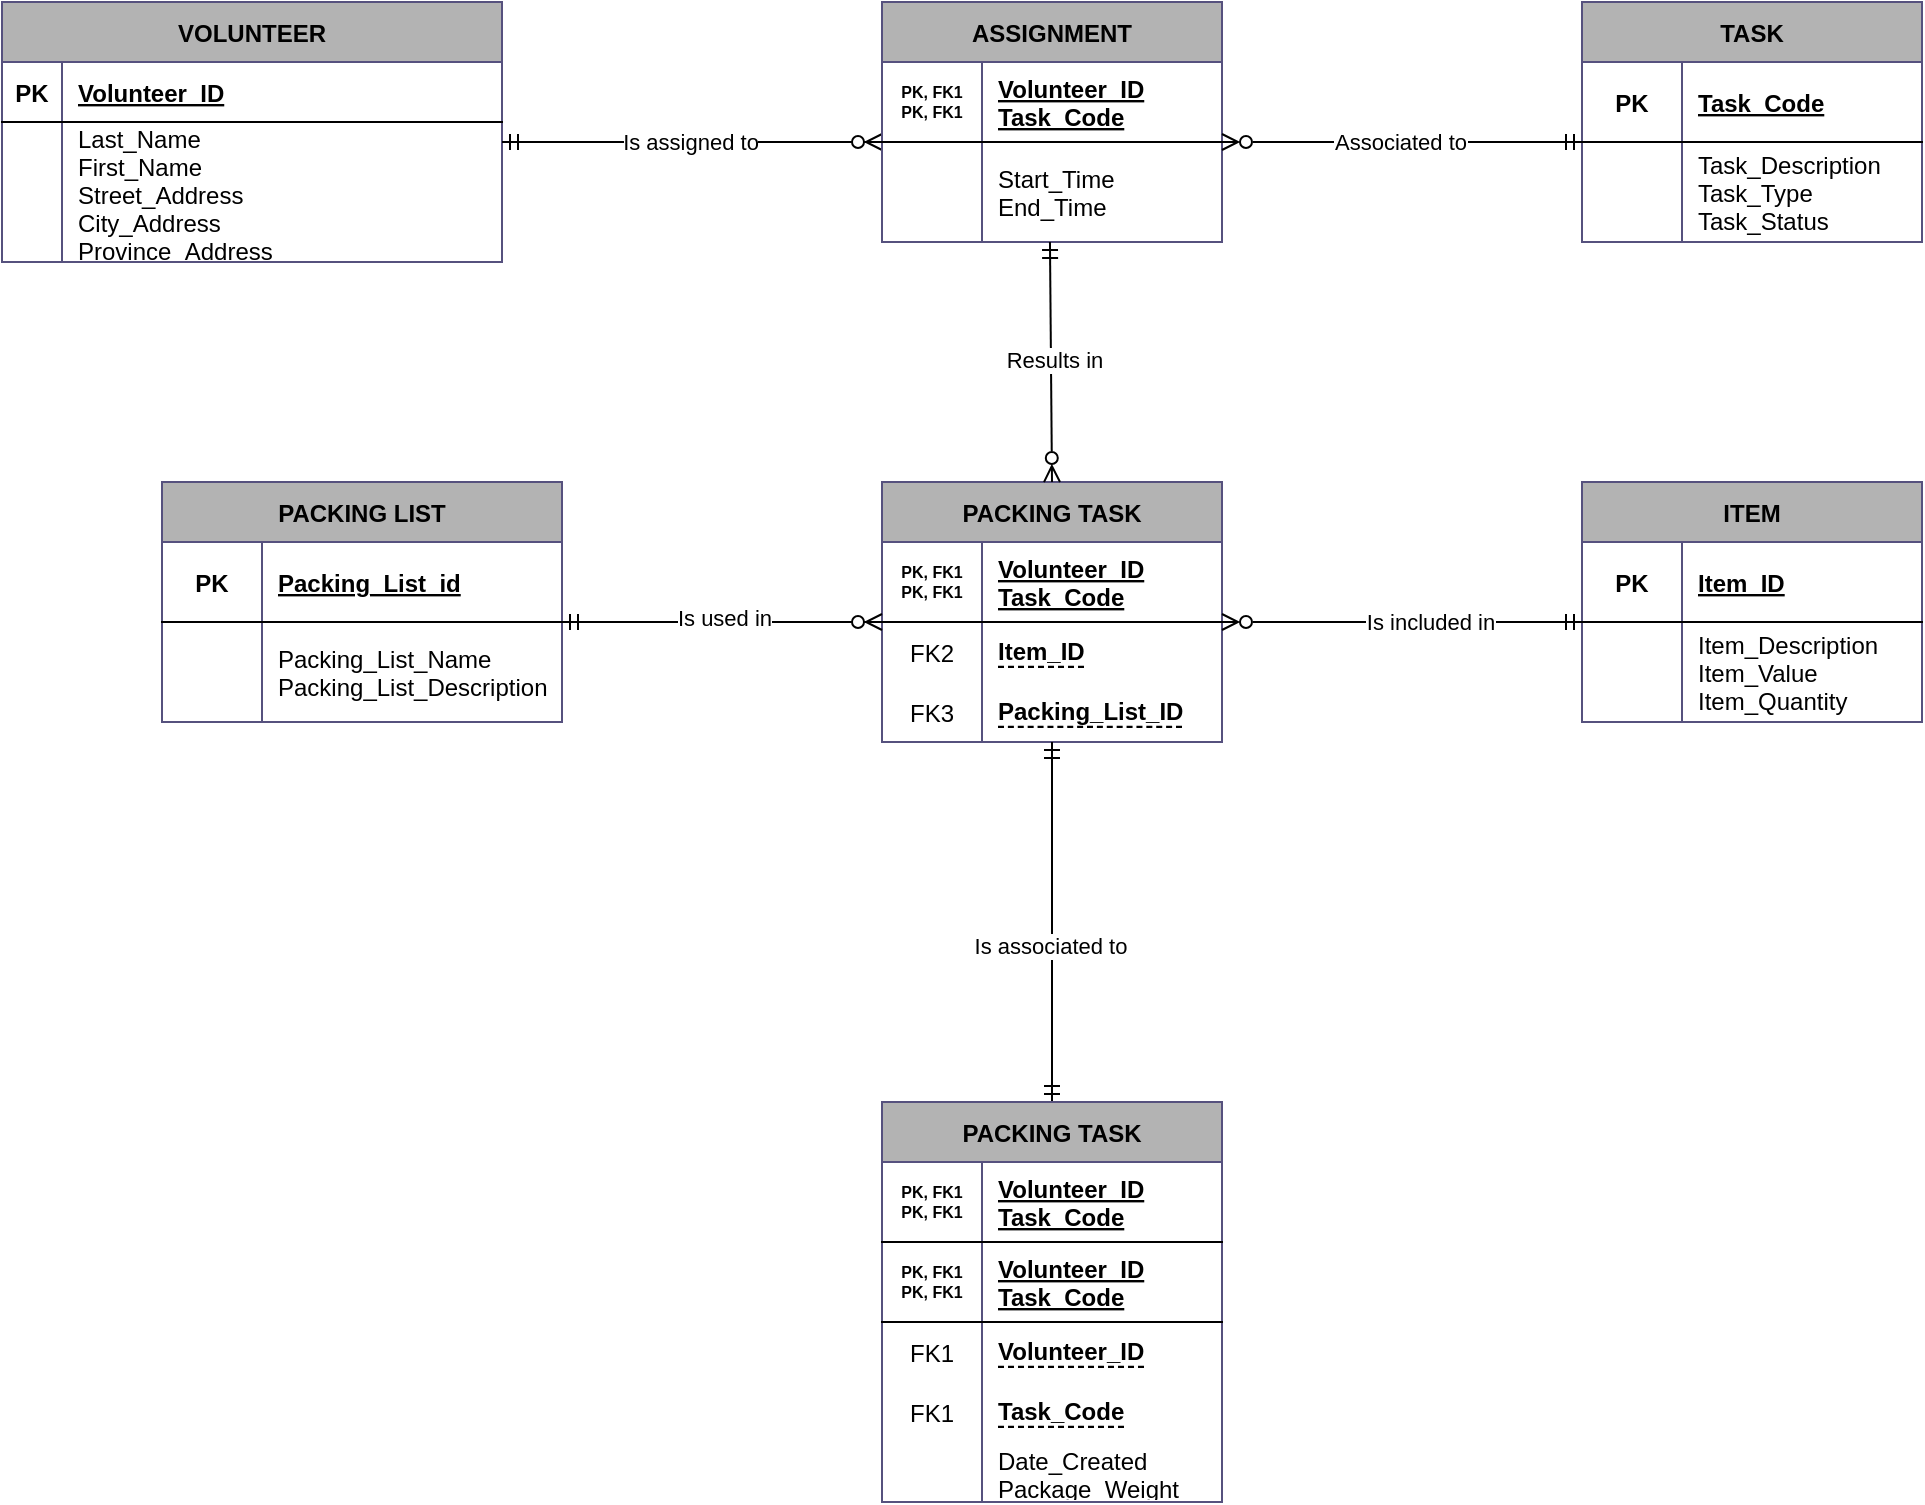 <mxfile version="23.1.6" type="github">
  <diagram id="R2lEEEUBdFMjLlhIrx00" name="Page-1">
    <mxGraphModel dx="1075" dy="610" grid="1" gridSize="10" guides="1" tooltips="1" connect="1" arrows="1" fold="1" page="1" pageScale="1" pageWidth="850" pageHeight="1100" background="#ffffff" math="0" shadow="0" extFonts="Permanent Marker^https://fonts.googleapis.com/css?family=Permanent+Marker">
      <root>
        <mxCell id="0" />
        <mxCell id="1" parent="0" />
        <mxCell id="C-vyLk0tnHw3VtMMgP7b-23" value="VOLUNTEER" style="shape=table;startSize=30;container=1;collapsible=1;childLayout=tableLayout;fixedRows=1;rowLines=0;fontStyle=1;align=center;resizeLast=1;labelBackgroundColor=none;fillColor=#B3B3B3;strokeColor=#56517e;" parent="1" vertex="1">
          <mxGeometry x="120" y="120" width="250" height="130" as="geometry" />
        </mxCell>
        <mxCell id="C-vyLk0tnHw3VtMMgP7b-24" value="" style="shape=partialRectangle;collapsible=0;dropTarget=0;pointerEvents=0;fillColor=none;points=[[0,0.5],[1,0.5]];portConstraint=eastwest;top=0;left=0;right=0;bottom=1;" parent="C-vyLk0tnHw3VtMMgP7b-23" vertex="1">
          <mxGeometry y="30" width="250" height="30" as="geometry" />
        </mxCell>
        <mxCell id="C-vyLk0tnHw3VtMMgP7b-25" value="PK" style="shape=partialRectangle;overflow=hidden;connectable=0;fillColor=none;top=0;left=0;bottom=0;right=0;fontStyle=1;" parent="C-vyLk0tnHw3VtMMgP7b-24" vertex="1">
          <mxGeometry width="30" height="30" as="geometry">
            <mxRectangle width="30" height="30" as="alternateBounds" />
          </mxGeometry>
        </mxCell>
        <mxCell id="C-vyLk0tnHw3VtMMgP7b-26" value="Volunteer_ID" style="shape=partialRectangle;overflow=hidden;connectable=0;fillColor=none;top=0;left=0;bottom=0;right=0;align=left;spacingLeft=6;fontStyle=5;" parent="C-vyLk0tnHw3VtMMgP7b-24" vertex="1">
          <mxGeometry x="30" width="220" height="30" as="geometry">
            <mxRectangle width="220" height="30" as="alternateBounds" />
          </mxGeometry>
        </mxCell>
        <mxCell id="C-vyLk0tnHw3VtMMgP7b-27" value="" style="shape=partialRectangle;collapsible=0;dropTarget=0;pointerEvents=0;fillColor=none;points=[[0,0.5],[1,0.5]];portConstraint=eastwest;top=0;left=0;right=0;bottom=0;" parent="C-vyLk0tnHw3VtMMgP7b-23" vertex="1">
          <mxGeometry y="60" width="250" height="70" as="geometry" />
        </mxCell>
        <mxCell id="C-vyLk0tnHw3VtMMgP7b-28" value="" style="shape=partialRectangle;overflow=hidden;connectable=0;fillColor=none;top=0;left=0;bottom=0;right=0;" parent="C-vyLk0tnHw3VtMMgP7b-27" vertex="1">
          <mxGeometry width="30" height="70" as="geometry">
            <mxRectangle width="30" height="70" as="alternateBounds" />
          </mxGeometry>
        </mxCell>
        <mxCell id="C-vyLk0tnHw3VtMMgP7b-29" value="Last_Name&#xa;First_Name&#xa;Street_Address&#xa;City_Address&#xa;Province_Address&#xa;Postal_Code" style="shape=partialRectangle;overflow=hidden;connectable=0;fillColor=none;top=0;left=0;bottom=0;right=0;align=left;spacingLeft=6;" parent="C-vyLk0tnHw3VtMMgP7b-27" vertex="1">
          <mxGeometry x="30" width="220" height="70" as="geometry">
            <mxRectangle width="220" height="70" as="alternateBounds" />
          </mxGeometry>
        </mxCell>
        <mxCell id="iro-7hl1AbE_OolFZRHx-3" value="" style="edgeStyle=entityRelationEdgeStyle;fontSize=12;html=1;endArrow=ERzeroToMany;startArrow=ERmandOne;rounded=0;exitX=1;exitY=0.143;exitDx=0;exitDy=0;exitPerimeter=0;entryX=0;entryY=0;entryDx=0;entryDy=0;entryPerimeter=0;" edge="1" parent="1" source="C-vyLk0tnHw3VtMMgP7b-27" target="iro-7hl1AbE_OolFZRHx-8">
          <mxGeometry width="100" height="100" relative="1" as="geometry">
            <mxPoint x="340" y="380" as="sourcePoint" />
            <mxPoint x="480" y="220.01" as="targetPoint" />
            <Array as="points">
              <mxPoint x="430" y="250" />
            </Array>
          </mxGeometry>
        </mxCell>
        <mxCell id="iro-7hl1AbE_OolFZRHx-69" value="Is assigned to" style="edgeLabel;html=1;align=center;verticalAlign=middle;resizable=0;points=[];" vertex="1" connectable="0" parent="iro-7hl1AbE_OolFZRHx-3">
          <mxGeometry x="-0.011" y="-1" relative="1" as="geometry">
            <mxPoint y="-1" as="offset" />
          </mxGeometry>
        </mxCell>
        <mxCell id="iro-7hl1AbE_OolFZRHx-4" value="ASSIGNMENT" style="shape=table;startSize=30;container=1;collapsible=1;childLayout=tableLayout;fixedRows=1;rowLines=0;fontStyle=1;align=center;resizeLast=1;labelBackgroundColor=none;fillColor=#B3B3B3;strokeColor=#56517e;" vertex="1" parent="1">
          <mxGeometry x="560" y="120" width="170" height="120" as="geometry" />
        </mxCell>
        <mxCell id="iro-7hl1AbE_OolFZRHx-5" value="" style="shape=partialRectangle;collapsible=0;dropTarget=0;pointerEvents=0;fillColor=none;points=[[0,0.5],[1,0.5]];portConstraint=eastwest;top=0;left=0;right=0;bottom=1;" vertex="1" parent="iro-7hl1AbE_OolFZRHx-4">
          <mxGeometry y="30" width="170" height="40" as="geometry" />
        </mxCell>
        <mxCell id="iro-7hl1AbE_OolFZRHx-6" value="PK, FK1&#xa;PK, FK1" style="shape=partialRectangle;overflow=hidden;connectable=0;fillColor=none;top=0;left=0;bottom=0;right=0;fontStyle=1;fontSize=8;" vertex="1" parent="iro-7hl1AbE_OolFZRHx-5">
          <mxGeometry width="50" height="40" as="geometry">
            <mxRectangle width="50" height="40" as="alternateBounds" />
          </mxGeometry>
        </mxCell>
        <mxCell id="iro-7hl1AbE_OolFZRHx-7" value="Volunteer_ID&#xa;Task_Code" style="shape=partialRectangle;overflow=hidden;connectable=0;fillColor=none;top=0;left=0;bottom=0;right=0;align=left;spacingLeft=6;fontStyle=5;" vertex="1" parent="iro-7hl1AbE_OolFZRHx-5">
          <mxGeometry x="50" width="120" height="40" as="geometry">
            <mxRectangle width="120" height="40" as="alternateBounds" />
          </mxGeometry>
        </mxCell>
        <mxCell id="iro-7hl1AbE_OolFZRHx-8" value="" style="shape=partialRectangle;collapsible=0;dropTarget=0;pointerEvents=0;fillColor=none;points=[[0,0.5],[1,0.5]];portConstraint=eastwest;top=0;left=0;right=0;bottom=0;" vertex="1" parent="iro-7hl1AbE_OolFZRHx-4">
          <mxGeometry y="70" width="170" height="50" as="geometry" />
        </mxCell>
        <mxCell id="iro-7hl1AbE_OolFZRHx-9" value="" style="shape=partialRectangle;overflow=hidden;connectable=0;fillColor=none;top=0;left=0;bottom=0;right=0;" vertex="1" parent="iro-7hl1AbE_OolFZRHx-8">
          <mxGeometry width="50" height="50" as="geometry">
            <mxRectangle width="50" height="50" as="alternateBounds" />
          </mxGeometry>
        </mxCell>
        <mxCell id="iro-7hl1AbE_OolFZRHx-10" value="Start_Time&#xa;End_Time" style="shape=partialRectangle;overflow=hidden;connectable=0;fillColor=none;top=0;left=0;bottom=0;right=0;align=left;spacingLeft=6;" vertex="1" parent="iro-7hl1AbE_OolFZRHx-8">
          <mxGeometry x="50" width="120" height="50" as="geometry">
            <mxRectangle width="120" height="50" as="alternateBounds" />
          </mxGeometry>
        </mxCell>
        <mxCell id="iro-7hl1AbE_OolFZRHx-15" value="TASK" style="shape=table;startSize=30;container=1;collapsible=1;childLayout=tableLayout;fixedRows=1;rowLines=0;fontStyle=1;align=center;resizeLast=1;labelBackgroundColor=none;fillColor=#B3B3B3;strokeColor=#56517e;" vertex="1" parent="1">
          <mxGeometry x="910" y="120" width="170" height="120" as="geometry" />
        </mxCell>
        <mxCell id="iro-7hl1AbE_OolFZRHx-16" value="" style="shape=partialRectangle;collapsible=0;dropTarget=0;pointerEvents=0;fillColor=none;points=[[0,0.5],[1,0.5]];portConstraint=eastwest;top=0;left=0;right=0;bottom=1;" vertex="1" parent="iro-7hl1AbE_OolFZRHx-15">
          <mxGeometry y="30" width="170" height="40" as="geometry" />
        </mxCell>
        <mxCell id="iro-7hl1AbE_OolFZRHx-17" value="PK" style="shape=partialRectangle;overflow=hidden;connectable=0;fillColor=none;top=0;left=0;bottom=0;right=0;fontStyle=1;fontSize=12;" vertex="1" parent="iro-7hl1AbE_OolFZRHx-16">
          <mxGeometry width="50" height="40" as="geometry">
            <mxRectangle width="50" height="40" as="alternateBounds" />
          </mxGeometry>
        </mxCell>
        <mxCell id="iro-7hl1AbE_OolFZRHx-18" value="Task_Code" style="shape=partialRectangle;overflow=hidden;connectable=0;fillColor=none;top=0;left=0;bottom=0;right=0;align=left;spacingLeft=6;fontStyle=5;" vertex="1" parent="iro-7hl1AbE_OolFZRHx-16">
          <mxGeometry x="50" width="120" height="40" as="geometry">
            <mxRectangle width="120" height="40" as="alternateBounds" />
          </mxGeometry>
        </mxCell>
        <mxCell id="iro-7hl1AbE_OolFZRHx-19" value="" style="shape=partialRectangle;collapsible=0;dropTarget=0;pointerEvents=0;fillColor=none;points=[[0,0.5],[1,0.5]];portConstraint=eastwest;top=0;left=0;right=0;bottom=0;" vertex="1" parent="iro-7hl1AbE_OolFZRHx-15">
          <mxGeometry y="70" width="170" height="50" as="geometry" />
        </mxCell>
        <mxCell id="iro-7hl1AbE_OolFZRHx-20" value="" style="shape=partialRectangle;overflow=hidden;connectable=0;fillColor=none;top=0;left=0;bottom=0;right=0;" vertex="1" parent="iro-7hl1AbE_OolFZRHx-19">
          <mxGeometry width="50" height="50" as="geometry">
            <mxRectangle width="50" height="50" as="alternateBounds" />
          </mxGeometry>
        </mxCell>
        <mxCell id="iro-7hl1AbE_OolFZRHx-21" value="Task_Description&#xa;Task_Type&#xa;Task_Status" style="shape=partialRectangle;overflow=hidden;connectable=0;fillColor=none;top=0;left=0;bottom=0;right=0;align=left;spacingLeft=6;" vertex="1" parent="iro-7hl1AbE_OolFZRHx-19">
          <mxGeometry x="50" width="120" height="50" as="geometry">
            <mxRectangle width="120" height="50" as="alternateBounds" />
          </mxGeometry>
        </mxCell>
        <mxCell id="iro-7hl1AbE_OolFZRHx-22" value="" style="edgeStyle=entityRelationEdgeStyle;fontSize=12;html=1;endArrow=ERmandOne;startArrow=ERzeroToMany;rounded=0;startFill=0;endFill=0;" edge="1" parent="1">
          <mxGeometry width="100" height="100" relative="1" as="geometry">
            <mxPoint x="730" y="190" as="sourcePoint" />
            <mxPoint x="910" y="190" as="targetPoint" />
            <Array as="points">
              <mxPoint x="900" y="190" />
              <mxPoint x="440" y="260" />
            </Array>
          </mxGeometry>
        </mxCell>
        <mxCell id="iro-7hl1AbE_OolFZRHx-70" value="Associated to" style="edgeLabel;html=1;align=center;verticalAlign=middle;resizable=0;points=[];" vertex="1" connectable="0" parent="iro-7hl1AbE_OolFZRHx-22">
          <mxGeometry x="-0.011" y="-3" relative="1" as="geometry">
            <mxPoint y="-3" as="offset" />
          </mxGeometry>
        </mxCell>
        <mxCell id="iro-7hl1AbE_OolFZRHx-26" value="PACKING TASK" style="shape=table;startSize=30;container=1;collapsible=1;childLayout=tableLayout;fixedRows=1;rowLines=0;fontStyle=1;align=center;resizeLast=1;labelBackgroundColor=none;fillColor=#B3B3B3;strokeColor=#56517e;" vertex="1" parent="1">
          <mxGeometry x="560" y="360" width="170" height="130" as="geometry" />
        </mxCell>
        <mxCell id="iro-7hl1AbE_OolFZRHx-27" value="" style="shape=partialRectangle;collapsible=0;dropTarget=0;pointerEvents=0;fillColor=none;points=[[0,0.5],[1,0.5]];portConstraint=eastwest;top=0;left=0;right=0;bottom=1;" vertex="1" parent="iro-7hl1AbE_OolFZRHx-26">
          <mxGeometry y="30" width="170" height="40" as="geometry" />
        </mxCell>
        <mxCell id="iro-7hl1AbE_OolFZRHx-28" value="PK, FK1&#xa;PK, FK1" style="shape=partialRectangle;overflow=hidden;connectable=0;fillColor=none;top=0;left=0;bottom=0;right=0;fontStyle=1;fontSize=8;" vertex="1" parent="iro-7hl1AbE_OolFZRHx-27">
          <mxGeometry width="50" height="40" as="geometry">
            <mxRectangle width="50" height="40" as="alternateBounds" />
          </mxGeometry>
        </mxCell>
        <mxCell id="iro-7hl1AbE_OolFZRHx-29" value="Volunteer_ID&#xa;Task_Code" style="shape=partialRectangle;overflow=hidden;connectable=0;fillColor=none;top=0;left=0;bottom=0;right=0;align=left;spacingLeft=6;fontStyle=5;" vertex="1" parent="iro-7hl1AbE_OolFZRHx-27">
          <mxGeometry x="50" width="120" height="40" as="geometry">
            <mxRectangle width="120" height="40" as="alternateBounds" />
          </mxGeometry>
        </mxCell>
        <mxCell id="iro-7hl1AbE_OolFZRHx-30" value="" style="shape=partialRectangle;collapsible=0;dropTarget=0;pointerEvents=0;fillColor=none;points=[[0,0.5],[1,0.5]];portConstraint=eastwest;top=0;left=0;right=0;bottom=0;" vertex="1" parent="iro-7hl1AbE_OolFZRHx-26">
          <mxGeometry y="70" width="170" height="30" as="geometry" />
        </mxCell>
        <mxCell id="iro-7hl1AbE_OolFZRHx-31" value="FK2" style="shape=partialRectangle;overflow=hidden;connectable=0;fillColor=none;top=0;left=0;bottom=0;right=0;" vertex="1" parent="iro-7hl1AbE_OolFZRHx-30">
          <mxGeometry width="50" height="30" as="geometry">
            <mxRectangle width="50" height="30" as="alternateBounds" />
          </mxGeometry>
        </mxCell>
        <mxCell id="iro-7hl1AbE_OolFZRHx-32" value="&lt;u style=&quot;text-decoration:underline dashed;text-underline-position:under&quot;&gt;Item_ID&lt;br&gt;&lt;/u&gt;" style="shape=partialRectangle;overflow=hidden;connectable=0;fillColor=none;top=0;left=0;bottom=0;right=0;align=left;spacingLeft=6;fontStyle=1;dashed=1;html=1;dropTarget=0;" vertex="1" parent="iro-7hl1AbE_OolFZRHx-30">
          <mxGeometry x="50" width="120" height="30" as="geometry">
            <mxRectangle width="120" height="30" as="alternateBounds" />
          </mxGeometry>
        </mxCell>
        <mxCell id="iro-7hl1AbE_OolFZRHx-80" value="" style="shape=partialRectangle;collapsible=0;dropTarget=0;pointerEvents=0;fillColor=none;points=[[0,0.5],[1,0.5]];portConstraint=eastwest;top=0;left=0;right=0;bottom=0;" vertex="1" parent="iro-7hl1AbE_OolFZRHx-26">
          <mxGeometry y="100" width="170" height="30" as="geometry" />
        </mxCell>
        <mxCell id="iro-7hl1AbE_OolFZRHx-81" value="FK3" style="shape=partialRectangle;overflow=hidden;connectable=0;fillColor=none;top=0;left=0;bottom=0;right=0;" vertex="1" parent="iro-7hl1AbE_OolFZRHx-80">
          <mxGeometry width="50" height="30" as="geometry">
            <mxRectangle width="50" height="30" as="alternateBounds" />
          </mxGeometry>
        </mxCell>
        <mxCell id="iro-7hl1AbE_OolFZRHx-82" value="&lt;u style=&quot;text-decoration:underline dashed;text-underline-position:under&quot;&gt;Packing_List_ID&lt;br&gt;&lt;/u&gt;" style="shape=partialRectangle;overflow=hidden;connectable=0;fillColor=none;top=0;left=0;bottom=0;right=0;align=left;spacingLeft=6;fontStyle=1;dashed=1;html=1;dropTarget=0;" vertex="1" parent="iro-7hl1AbE_OolFZRHx-80">
          <mxGeometry x="50" width="120" height="30" as="geometry">
            <mxRectangle width="120" height="30" as="alternateBounds" />
          </mxGeometry>
        </mxCell>
        <mxCell id="iro-7hl1AbE_OolFZRHx-37" value="" style="fontSize=12;html=1;endArrow=ERmandOne;endFill=0;rounded=0;exitX=0.5;exitY=0;exitDx=0;exitDy=0;entryX=0.494;entryY=1;entryDx=0;entryDy=0;entryPerimeter=0;startArrow=ERzeroToMany;startFill=0;" edge="1" parent="1" source="iro-7hl1AbE_OolFZRHx-26" target="iro-7hl1AbE_OolFZRHx-8">
          <mxGeometry width="100" height="100" relative="1" as="geometry">
            <mxPoint x="640" y="330" as="sourcePoint" />
            <mxPoint x="650" y="247" as="targetPoint" />
          </mxGeometry>
        </mxCell>
        <mxCell id="iro-7hl1AbE_OolFZRHx-41" value="Results in" style="edgeLabel;html=1;align=center;verticalAlign=middle;resizable=0;points=[];" vertex="1" connectable="0" parent="iro-7hl1AbE_OolFZRHx-37">
          <mxGeometry x="0.016" y="-6" relative="1" as="geometry">
            <mxPoint x="-5" as="offset" />
          </mxGeometry>
        </mxCell>
        <mxCell id="iro-7hl1AbE_OolFZRHx-49" value="ITEM" style="shape=table;startSize=30;container=1;collapsible=1;childLayout=tableLayout;fixedRows=1;rowLines=0;fontStyle=1;align=center;resizeLast=1;labelBackgroundColor=none;fillColor=#B3B3B3;strokeColor=#56517e;" vertex="1" parent="1">
          <mxGeometry x="910" y="360" width="170" height="120" as="geometry" />
        </mxCell>
        <mxCell id="iro-7hl1AbE_OolFZRHx-50" value="" style="shape=partialRectangle;collapsible=0;dropTarget=0;pointerEvents=0;fillColor=none;points=[[0,0.5],[1,0.5]];portConstraint=eastwest;top=0;left=0;right=0;bottom=1;" vertex="1" parent="iro-7hl1AbE_OolFZRHx-49">
          <mxGeometry y="30" width="170" height="40" as="geometry" />
        </mxCell>
        <mxCell id="iro-7hl1AbE_OolFZRHx-51" value="PK" style="shape=partialRectangle;overflow=hidden;connectable=0;fillColor=none;top=0;left=0;bottom=0;right=0;fontStyle=1;fontSize=12;" vertex="1" parent="iro-7hl1AbE_OolFZRHx-50">
          <mxGeometry width="50" height="40" as="geometry">
            <mxRectangle width="50" height="40" as="alternateBounds" />
          </mxGeometry>
        </mxCell>
        <mxCell id="iro-7hl1AbE_OolFZRHx-52" value="Item_ID" style="shape=partialRectangle;overflow=hidden;connectable=0;fillColor=none;top=0;left=0;bottom=0;right=0;align=left;spacingLeft=6;fontStyle=5;" vertex="1" parent="iro-7hl1AbE_OolFZRHx-50">
          <mxGeometry x="50" width="120" height="40" as="geometry">
            <mxRectangle width="120" height="40" as="alternateBounds" />
          </mxGeometry>
        </mxCell>
        <mxCell id="iro-7hl1AbE_OolFZRHx-53" value="" style="shape=partialRectangle;collapsible=0;dropTarget=0;pointerEvents=0;fillColor=none;points=[[0,0.5],[1,0.5]];portConstraint=eastwest;top=0;left=0;right=0;bottom=0;" vertex="1" parent="iro-7hl1AbE_OolFZRHx-49">
          <mxGeometry y="70" width="170" height="50" as="geometry" />
        </mxCell>
        <mxCell id="iro-7hl1AbE_OolFZRHx-54" value="" style="shape=partialRectangle;overflow=hidden;connectable=0;fillColor=none;top=0;left=0;bottom=0;right=0;" vertex="1" parent="iro-7hl1AbE_OolFZRHx-53">
          <mxGeometry width="50" height="50" as="geometry">
            <mxRectangle width="50" height="50" as="alternateBounds" />
          </mxGeometry>
        </mxCell>
        <mxCell id="iro-7hl1AbE_OolFZRHx-55" value="Item_Description&#xa;Item_Value&#xa;Item_Quantity" style="shape=partialRectangle;overflow=hidden;connectable=0;fillColor=none;top=0;left=0;bottom=0;right=0;align=left;spacingLeft=6;" vertex="1" parent="iro-7hl1AbE_OolFZRHx-53">
          <mxGeometry x="50" width="120" height="50" as="geometry">
            <mxRectangle width="120" height="50" as="alternateBounds" />
          </mxGeometry>
        </mxCell>
        <mxCell id="iro-7hl1AbE_OolFZRHx-56" value="PACKING LIST" style="shape=table;startSize=30;container=1;collapsible=1;childLayout=tableLayout;fixedRows=1;rowLines=0;fontStyle=1;align=center;resizeLast=1;labelBackgroundColor=none;fillColor=#B3B3B3;strokeColor=#56517e;" vertex="1" parent="1">
          <mxGeometry x="200" y="360" width="200" height="120" as="geometry" />
        </mxCell>
        <mxCell id="iro-7hl1AbE_OolFZRHx-57" value="" style="shape=partialRectangle;collapsible=0;dropTarget=0;pointerEvents=0;fillColor=none;points=[[0,0.5],[1,0.5]];portConstraint=eastwest;top=0;left=0;right=0;bottom=1;" vertex="1" parent="iro-7hl1AbE_OolFZRHx-56">
          <mxGeometry y="30" width="200" height="40" as="geometry" />
        </mxCell>
        <mxCell id="iro-7hl1AbE_OolFZRHx-58" value="PK" style="shape=partialRectangle;overflow=hidden;connectable=0;fillColor=none;top=0;left=0;bottom=0;right=0;fontStyle=1;fontSize=12;" vertex="1" parent="iro-7hl1AbE_OolFZRHx-57">
          <mxGeometry width="50" height="40" as="geometry">
            <mxRectangle width="50" height="40" as="alternateBounds" />
          </mxGeometry>
        </mxCell>
        <mxCell id="iro-7hl1AbE_OolFZRHx-59" value="Packing_List_id" style="shape=partialRectangle;overflow=hidden;connectable=0;fillColor=none;top=0;left=0;bottom=0;right=0;align=left;spacingLeft=6;fontStyle=5;" vertex="1" parent="iro-7hl1AbE_OolFZRHx-57">
          <mxGeometry x="50" width="150" height="40" as="geometry">
            <mxRectangle width="150" height="40" as="alternateBounds" />
          </mxGeometry>
        </mxCell>
        <mxCell id="iro-7hl1AbE_OolFZRHx-60" value="" style="shape=partialRectangle;collapsible=0;dropTarget=0;pointerEvents=0;fillColor=none;points=[[0,0.5],[1,0.5]];portConstraint=eastwest;top=0;left=0;right=0;bottom=0;" vertex="1" parent="iro-7hl1AbE_OolFZRHx-56">
          <mxGeometry y="70" width="200" height="50" as="geometry" />
        </mxCell>
        <mxCell id="iro-7hl1AbE_OolFZRHx-61" value="" style="shape=partialRectangle;overflow=hidden;connectable=0;fillColor=none;top=0;left=0;bottom=0;right=0;" vertex="1" parent="iro-7hl1AbE_OolFZRHx-60">
          <mxGeometry width="50" height="50" as="geometry">
            <mxRectangle width="50" height="50" as="alternateBounds" />
          </mxGeometry>
        </mxCell>
        <mxCell id="iro-7hl1AbE_OolFZRHx-62" value="Packing_List_Name&#xa;Packing_List_Description" style="shape=partialRectangle;overflow=hidden;connectable=0;fillColor=none;top=0;left=0;bottom=0;right=0;align=left;spacingLeft=6;" vertex="1" parent="iro-7hl1AbE_OolFZRHx-60">
          <mxGeometry x="50" width="150" height="50" as="geometry">
            <mxRectangle width="150" height="50" as="alternateBounds" />
          </mxGeometry>
        </mxCell>
        <mxCell id="iro-7hl1AbE_OolFZRHx-63" value="" style="edgeStyle=entityRelationEdgeStyle;fontSize=12;html=1;endArrow=ERzeroToMany;startArrow=ERmandOne;rounded=0;entryX=0;entryY=0;entryDx=0;entryDy=0;entryPerimeter=0;" edge="1" parent="1" target="iro-7hl1AbE_OolFZRHx-30">
          <mxGeometry width="100" height="100" relative="1" as="geometry">
            <mxPoint x="400" y="430" as="sourcePoint" />
            <mxPoint x="710" y="360" as="targetPoint" />
            <Array as="points">
              <mxPoint x="520" y="420" />
            </Array>
          </mxGeometry>
        </mxCell>
        <mxCell id="iro-7hl1AbE_OolFZRHx-67" value="Is used in" style="edgeLabel;html=1;align=center;verticalAlign=middle;resizable=0;points=[];" vertex="1" connectable="0" parent="iro-7hl1AbE_OolFZRHx-63">
          <mxGeometry x="0.013" y="2" relative="1" as="geometry">
            <mxPoint as="offset" />
          </mxGeometry>
        </mxCell>
        <mxCell id="iro-7hl1AbE_OolFZRHx-64" value="" style="edgeStyle=entityRelationEdgeStyle;fontSize=12;html=1;endArrow=ERmandOne;startArrow=ERzeroToMany;rounded=0;entryX=0;entryY=0;entryDx=0;entryDy=0;entryPerimeter=0;startFill=0;endFill=0;" edge="1" parent="1" target="iro-7hl1AbE_OolFZRHx-53">
          <mxGeometry width="100" height="100" relative="1" as="geometry">
            <mxPoint x="730" y="430" as="sourcePoint" />
            <mxPoint x="890" y="430" as="targetPoint" />
            <Array as="points">
              <mxPoint x="850" y="420" />
              <mxPoint x="1130" y="420" />
            </Array>
          </mxGeometry>
        </mxCell>
        <mxCell id="iro-7hl1AbE_OolFZRHx-65" value="Is included in" style="edgeLabel;html=1;align=center;verticalAlign=middle;resizable=0;points=[];" vertex="1" connectable="0" parent="iro-7hl1AbE_OolFZRHx-64">
          <mxGeometry x="0.156" y="-4" relative="1" as="geometry">
            <mxPoint y="-4" as="offset" />
          </mxGeometry>
        </mxCell>
        <mxCell id="iro-7hl1AbE_OolFZRHx-71" value="" style="fontSize=12;html=1;endArrow=ERmandOne;startArrow=ERmandOne;rounded=0;exitX=0.5;exitY=0;exitDx=0;exitDy=0;entryX=0.5;entryY=1;entryDx=0;entryDy=0;entryPerimeter=0;" edge="1" parent="1" target="iro-7hl1AbE_OolFZRHx-80">
          <mxGeometry width="100" height="100" relative="1" as="geometry">
            <mxPoint x="645" y="670" as="sourcePoint" />
            <mxPoint x="645" y="520" as="targetPoint" />
          </mxGeometry>
        </mxCell>
        <mxCell id="iro-7hl1AbE_OolFZRHx-72" value="Is associated to" style="edgeLabel;html=1;align=center;verticalAlign=middle;resizable=0;points=[];" vertex="1" connectable="0" parent="iro-7hl1AbE_OolFZRHx-71">
          <mxGeometry x="-0.13" y="1" relative="1" as="geometry">
            <mxPoint as="offset" />
          </mxGeometry>
        </mxCell>
        <mxCell id="iro-7hl1AbE_OolFZRHx-86" value="PACKING TASK" style="shape=table;startSize=30;container=1;collapsible=1;childLayout=tableLayout;fixedRows=1;rowLines=0;fontStyle=1;align=center;resizeLast=1;labelBackgroundColor=none;fillColor=#B3B3B3;strokeColor=#56517e;" vertex="1" parent="1">
          <mxGeometry x="560" y="670" width="170" height="200" as="geometry" />
        </mxCell>
        <mxCell id="iro-7hl1AbE_OolFZRHx-87" value="" style="shape=partialRectangle;collapsible=0;dropTarget=0;pointerEvents=0;fillColor=none;points=[[0,0.5],[1,0.5]];portConstraint=eastwest;top=0;left=0;right=0;bottom=1;" vertex="1" parent="iro-7hl1AbE_OolFZRHx-86">
          <mxGeometry y="30" width="170" height="40" as="geometry" />
        </mxCell>
        <mxCell id="iro-7hl1AbE_OolFZRHx-88" value="PK, FK1&#xa;PK, FK1" style="shape=partialRectangle;overflow=hidden;connectable=0;fillColor=none;top=0;left=0;bottom=0;right=0;fontStyle=1;fontSize=8;" vertex="1" parent="iro-7hl1AbE_OolFZRHx-87">
          <mxGeometry width="50" height="40" as="geometry">
            <mxRectangle width="50" height="40" as="alternateBounds" />
          </mxGeometry>
        </mxCell>
        <mxCell id="iro-7hl1AbE_OolFZRHx-89" value="Volunteer_ID&#xa;Task_Code" style="shape=partialRectangle;overflow=hidden;connectable=0;fillColor=none;top=0;left=0;bottom=0;right=0;align=left;spacingLeft=6;fontStyle=5;" vertex="1" parent="iro-7hl1AbE_OolFZRHx-87">
          <mxGeometry x="50" width="120" height="40" as="geometry">
            <mxRectangle width="120" height="40" as="alternateBounds" />
          </mxGeometry>
        </mxCell>
        <mxCell id="iro-7hl1AbE_OolFZRHx-96" value="" style="shape=partialRectangle;collapsible=0;dropTarget=0;pointerEvents=0;fillColor=none;points=[[0,0.5],[1,0.5]];portConstraint=eastwest;top=0;left=0;right=0;bottom=1;" vertex="1" parent="iro-7hl1AbE_OolFZRHx-86">
          <mxGeometry y="70" width="170" height="40" as="geometry" />
        </mxCell>
        <mxCell id="iro-7hl1AbE_OolFZRHx-97" value="PK, FK1&#xa;PK, FK1" style="shape=partialRectangle;overflow=hidden;connectable=0;fillColor=none;top=0;left=0;bottom=0;right=0;fontStyle=1;fontSize=8;" vertex="1" parent="iro-7hl1AbE_OolFZRHx-96">
          <mxGeometry width="50" height="40" as="geometry">
            <mxRectangle width="50" height="40" as="alternateBounds" />
          </mxGeometry>
        </mxCell>
        <mxCell id="iro-7hl1AbE_OolFZRHx-98" value="Volunteer_ID&#xa;Task_Code" style="shape=partialRectangle;overflow=hidden;connectable=0;fillColor=none;top=0;left=0;bottom=0;right=0;align=left;spacingLeft=6;fontStyle=5;" vertex="1" parent="iro-7hl1AbE_OolFZRHx-96">
          <mxGeometry x="50" width="120" height="40" as="geometry">
            <mxRectangle width="120" height="40" as="alternateBounds" />
          </mxGeometry>
        </mxCell>
        <mxCell id="iro-7hl1AbE_OolFZRHx-90" value="" style="shape=partialRectangle;collapsible=0;dropTarget=0;pointerEvents=0;fillColor=none;points=[[0,0.5],[1,0.5]];portConstraint=eastwest;top=0;left=0;right=0;bottom=0;" vertex="1" parent="iro-7hl1AbE_OolFZRHx-86">
          <mxGeometry y="110" width="170" height="30" as="geometry" />
        </mxCell>
        <mxCell id="iro-7hl1AbE_OolFZRHx-91" value="FK1" style="shape=partialRectangle;overflow=hidden;connectable=0;fillColor=none;top=0;left=0;bottom=0;right=0;" vertex="1" parent="iro-7hl1AbE_OolFZRHx-90">
          <mxGeometry width="50" height="30" as="geometry">
            <mxRectangle width="50" height="30" as="alternateBounds" />
          </mxGeometry>
        </mxCell>
        <mxCell id="iro-7hl1AbE_OolFZRHx-92" value="&lt;u style=&quot;text-decoration:underline dashed;text-underline-position:under&quot;&gt;Volunteer_ID&lt;br&gt;&lt;/u&gt;" style="shape=partialRectangle;overflow=hidden;connectable=0;fillColor=none;top=0;left=0;bottom=0;right=0;align=left;spacingLeft=6;fontStyle=1;dashed=1;html=1;dropTarget=0;" vertex="1" parent="iro-7hl1AbE_OolFZRHx-90">
          <mxGeometry x="50" width="120" height="30" as="geometry">
            <mxRectangle width="120" height="30" as="alternateBounds" />
          </mxGeometry>
        </mxCell>
        <mxCell id="iro-7hl1AbE_OolFZRHx-93" value="" style="shape=partialRectangle;collapsible=0;dropTarget=0;pointerEvents=0;fillColor=none;points=[[0,0.5],[1,0.5]];portConstraint=eastwest;top=0;left=0;right=0;bottom=0;" vertex="1" parent="iro-7hl1AbE_OolFZRHx-86">
          <mxGeometry y="140" width="170" height="30" as="geometry" />
        </mxCell>
        <mxCell id="iro-7hl1AbE_OolFZRHx-94" value="FK1" style="shape=partialRectangle;overflow=hidden;connectable=0;fillColor=none;top=0;left=0;bottom=0;right=0;" vertex="1" parent="iro-7hl1AbE_OolFZRHx-93">
          <mxGeometry width="50" height="30" as="geometry">
            <mxRectangle width="50" height="30" as="alternateBounds" />
          </mxGeometry>
        </mxCell>
        <mxCell id="iro-7hl1AbE_OolFZRHx-95" value="&lt;u style=&quot;text-decoration:underline dashed;text-underline-position:under&quot;&gt;Task_Code&lt;br&gt;&lt;/u&gt;" style="shape=partialRectangle;overflow=hidden;connectable=0;fillColor=none;top=0;left=0;bottom=0;right=0;align=left;spacingLeft=6;fontStyle=1;dashed=1;html=1;dropTarget=0;" vertex="1" parent="iro-7hl1AbE_OolFZRHx-93">
          <mxGeometry x="50" width="120" height="30" as="geometry">
            <mxRectangle width="120" height="30" as="alternateBounds" />
          </mxGeometry>
        </mxCell>
        <mxCell id="iro-7hl1AbE_OolFZRHx-99" value="" style="shape=partialRectangle;collapsible=0;dropTarget=0;pointerEvents=0;fillColor=none;points=[[0,0.5],[1,0.5]];portConstraint=eastwest;top=0;left=0;right=0;bottom=0;" vertex="1" parent="iro-7hl1AbE_OolFZRHx-86">
          <mxGeometry y="170" width="170" height="30" as="geometry" />
        </mxCell>
        <mxCell id="iro-7hl1AbE_OolFZRHx-100" value="" style="shape=partialRectangle;overflow=hidden;connectable=0;fillColor=none;top=0;left=0;bottom=0;right=0;" vertex="1" parent="iro-7hl1AbE_OolFZRHx-99">
          <mxGeometry width="50" height="30" as="geometry">
            <mxRectangle width="50" height="30" as="alternateBounds" />
          </mxGeometry>
        </mxCell>
        <mxCell id="iro-7hl1AbE_OolFZRHx-101" value="&lt;span style=&quot;font-weight: normal;&quot;&gt;Date_Created&lt;br&gt;Package_Weight&lt;br&gt;&lt;/span&gt;" style="shape=partialRectangle;overflow=hidden;connectable=0;fillColor=none;top=0;left=0;bottom=0;right=0;align=left;spacingLeft=6;fontStyle=1;dashed=1;html=1;dropTarget=0;" vertex="1" parent="iro-7hl1AbE_OolFZRHx-99">
          <mxGeometry x="50" width="120" height="30" as="geometry">
            <mxRectangle width="120" height="30" as="alternateBounds" />
          </mxGeometry>
        </mxCell>
      </root>
    </mxGraphModel>
  </diagram>
</mxfile>
